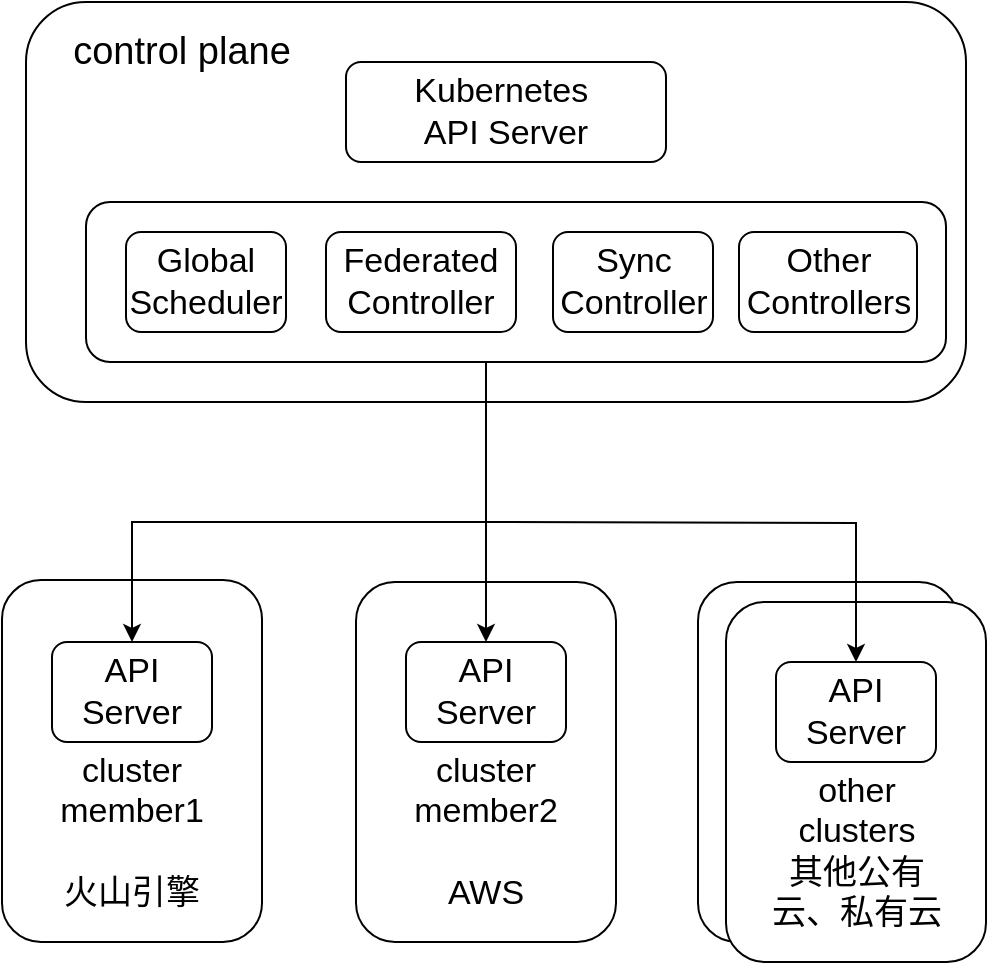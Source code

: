 <mxfile version="24.0.6" type="github">
  <diagram id="prtHgNgQTEPvFCAcTncT" name="Page-1">
    <mxGraphModel dx="946" dy="571" grid="1" gridSize="10" guides="1" tooltips="1" connect="1" arrows="1" fold="1" page="1" pageScale="1" pageWidth="827" pageHeight="1169" math="0" shadow="0">
      <root>
        <mxCell id="0" />
        <mxCell id="1" parent="0" />
        <mxCell id="N84NXk9DzcGIlHisHfHo-11" value="" style="rounded=1;whiteSpace=wrap;html=1;fontSize=17;" vertex="1" parent="1">
          <mxGeometry x="315" y="670" width="130" height="180" as="geometry" />
        </mxCell>
        <mxCell id="N84NXk9DzcGIlHisHfHo-15" value="" style="rounded=1;whiteSpace=wrap;html=1;fontSize=17;" vertex="1" parent="1">
          <mxGeometry x="138" y="669" width="130" height="181" as="geometry" />
        </mxCell>
        <mxCell id="N84NXk9DzcGIlHisHfHo-9" value="" style="rounded=1;whiteSpace=wrap;html=1;fontSize=17;" vertex="1" parent="1">
          <mxGeometry x="150" y="380" width="470" height="200" as="geometry" />
        </mxCell>
        <mxCell id="N84NXk9DzcGIlHisHfHo-10" value="control plane" style="text;html=1;align=center;verticalAlign=middle;whiteSpace=wrap;rounded=0;fontSize=19;" vertex="1" parent="1">
          <mxGeometry x="163" y="390" width="130" height="30" as="geometry" />
        </mxCell>
        <mxCell id="N84NXk9DzcGIlHisHfHo-13" value="API Server" style="rounded=1;whiteSpace=wrap;html=1;fontSize=17;" vertex="1" parent="1">
          <mxGeometry x="340" y="700" width="80" height="50" as="geometry" />
        </mxCell>
        <mxCell id="N84NXk9DzcGIlHisHfHo-16" value="API Server" style="rounded=1;whiteSpace=wrap;html=1;fontSize=17;" vertex="1" parent="1">
          <mxGeometry x="163" y="700" width="80" height="50" as="geometry" />
        </mxCell>
        <mxCell id="N84NXk9DzcGIlHisHfHo-17" value="cluster member1&lt;div&gt;&lt;br&gt;&lt;/div&gt;&lt;div&gt;火山引擎&lt;/div&gt;" style="text;html=1;align=center;verticalAlign=middle;whiteSpace=wrap;rounded=0;fontSize=17;" vertex="1" parent="1">
          <mxGeometry x="163" y="780" width="80" height="30" as="geometry" />
        </mxCell>
        <mxCell id="N84NXk9DzcGIlHisHfHo-18" value="" style="rounded=1;whiteSpace=wrap;html=1;fontSize=17;" vertex="1" parent="1">
          <mxGeometry x="486" y="670" width="130" height="180" as="geometry" />
        </mxCell>
        <mxCell id="N84NXk9DzcGIlHisHfHo-19" value="API Server" style="rounded=1;whiteSpace=wrap;html=1;fontSize=17;" vertex="1" parent="1">
          <mxGeometry x="511" y="690" width="80" height="30" as="geometry" />
        </mxCell>
        <mxCell id="N84NXk9DzcGIlHisHfHo-20" value="cluster" style="text;html=1;align=center;verticalAlign=middle;whiteSpace=wrap;rounded=0;fontSize=17;" vertex="1" parent="1">
          <mxGeometry x="521" y="760" width="60" height="30" as="geometry" />
        </mxCell>
        <mxCell id="N84NXk9DzcGIlHisHfHo-23" value="" style="rounded=1;whiteSpace=wrap;html=1;fontSize=17;" vertex="1" parent="1">
          <mxGeometry x="500" y="680" width="130" height="180" as="geometry" />
        </mxCell>
        <mxCell id="N84NXk9DzcGIlHisHfHo-24" value="API Server" style="rounded=1;whiteSpace=wrap;html=1;fontSize=17;" vertex="1" parent="1">
          <mxGeometry x="525" y="710" width="80" height="50" as="geometry" />
        </mxCell>
        <mxCell id="N84NXk9DzcGIlHisHfHo-22" style="edgeStyle=orthogonalEdgeStyle;rounded=0;orthogonalLoop=1;jettySize=auto;html=1;entryX=0.5;entryY=0;entryDx=0;entryDy=0;fontSize=17;" edge="1" parent="1" target="N84NXk9DzcGIlHisHfHo-24">
          <mxGeometry relative="1" as="geometry">
            <mxPoint x="520" y="670" as="targetPoint" />
            <mxPoint x="380" y="640" as="sourcePoint" />
          </mxGeometry>
        </mxCell>
        <mxCell id="N84NXk9DzcGIlHisHfHo-25" value="other clusters&lt;div&gt;其他公有云、私有云&lt;/div&gt;" style="text;html=1;align=center;verticalAlign=middle;whiteSpace=wrap;rounded=0;fontSize=17;" vertex="1" parent="1">
          <mxGeometry x="521" y="790" width="89" height="30" as="geometry" />
        </mxCell>
        <mxCell id="N84NXk9DzcGIlHisHfHo-29" style="edgeStyle=orthogonalEdgeStyle;rounded=0;orthogonalLoop=1;jettySize=auto;html=1;" edge="1" parent="1" source="N84NXk9DzcGIlHisHfHo-26" target="N84NXk9DzcGIlHisHfHo-13">
          <mxGeometry relative="1" as="geometry">
            <Array as="points">
              <mxPoint x="380" y="590" />
              <mxPoint x="380" y="590" />
            </Array>
          </mxGeometry>
        </mxCell>
        <mxCell id="N84NXk9DzcGIlHisHfHo-26" value="" style="rounded=1;whiteSpace=wrap;html=1;" vertex="1" parent="1">
          <mxGeometry x="180" y="480" width="430" height="80" as="geometry" />
        </mxCell>
        <mxCell id="N84NXk9DzcGIlHisHfHo-21" style="edgeStyle=orthogonalEdgeStyle;rounded=0;orthogonalLoop=1;jettySize=auto;html=1;entryX=0.5;entryY=0;entryDx=0;entryDy=0;fontSize=17;exitX=0.5;exitY=1;exitDx=0;exitDy=0;" edge="1" parent="1" source="N84NXk9DzcGIlHisHfHo-26" target="N84NXk9DzcGIlHisHfHo-16">
          <mxGeometry relative="1" as="geometry">
            <Array as="points">
              <mxPoint x="380" y="560" />
              <mxPoint x="380" y="640" />
              <mxPoint x="203" y="640" />
            </Array>
          </mxGeometry>
        </mxCell>
        <mxCell id="N84NXk9DzcGIlHisHfHo-27" value="Sync Controller" style="rounded=1;whiteSpace=wrap;html=1;fontSize=17;" vertex="1" parent="1">
          <mxGeometry x="413.5" y="495" width="80" height="50" as="geometry" />
        </mxCell>
        <mxCell id="N84NXk9DzcGIlHisHfHo-28" value="Global Scheduler" style="rounded=1;whiteSpace=wrap;html=1;fontSize=17;" vertex="1" parent="1">
          <mxGeometry x="200" y="495" width="80" height="50" as="geometry" />
        </mxCell>
        <mxCell id="N84NXk9DzcGIlHisHfHo-30" value="Federated Controller" style="rounded=1;whiteSpace=wrap;html=1;fontSize=17;" vertex="1" parent="1">
          <mxGeometry x="300" y="495" width="95" height="50" as="geometry" />
        </mxCell>
        <mxCell id="N84NXk9DzcGIlHisHfHo-31" value="Other Controllers" style="rounded=1;whiteSpace=wrap;html=1;fontSize=17;" vertex="1" parent="1">
          <mxGeometry x="506.5" y="495" width="89" height="50" as="geometry" />
        </mxCell>
        <mxCell id="N84NXk9DzcGIlHisHfHo-32" value="Kubernetes&amp;nbsp;&lt;div&gt;API Server&lt;/div&gt;" style="rounded=1;whiteSpace=wrap;html=1;fontSize=17;" vertex="1" parent="1">
          <mxGeometry x="310" y="410" width="160" height="50" as="geometry" />
        </mxCell>
        <mxCell id="N84NXk9DzcGIlHisHfHo-33" value="cluster member2&lt;div&gt;&lt;br&gt;&lt;/div&gt;&lt;div&gt;AWS&lt;/div&gt;" style="text;html=1;align=center;verticalAlign=middle;whiteSpace=wrap;rounded=0;fontSize=17;" vertex="1" parent="1">
          <mxGeometry x="340" y="780" width="80" height="30" as="geometry" />
        </mxCell>
      </root>
    </mxGraphModel>
  </diagram>
</mxfile>
